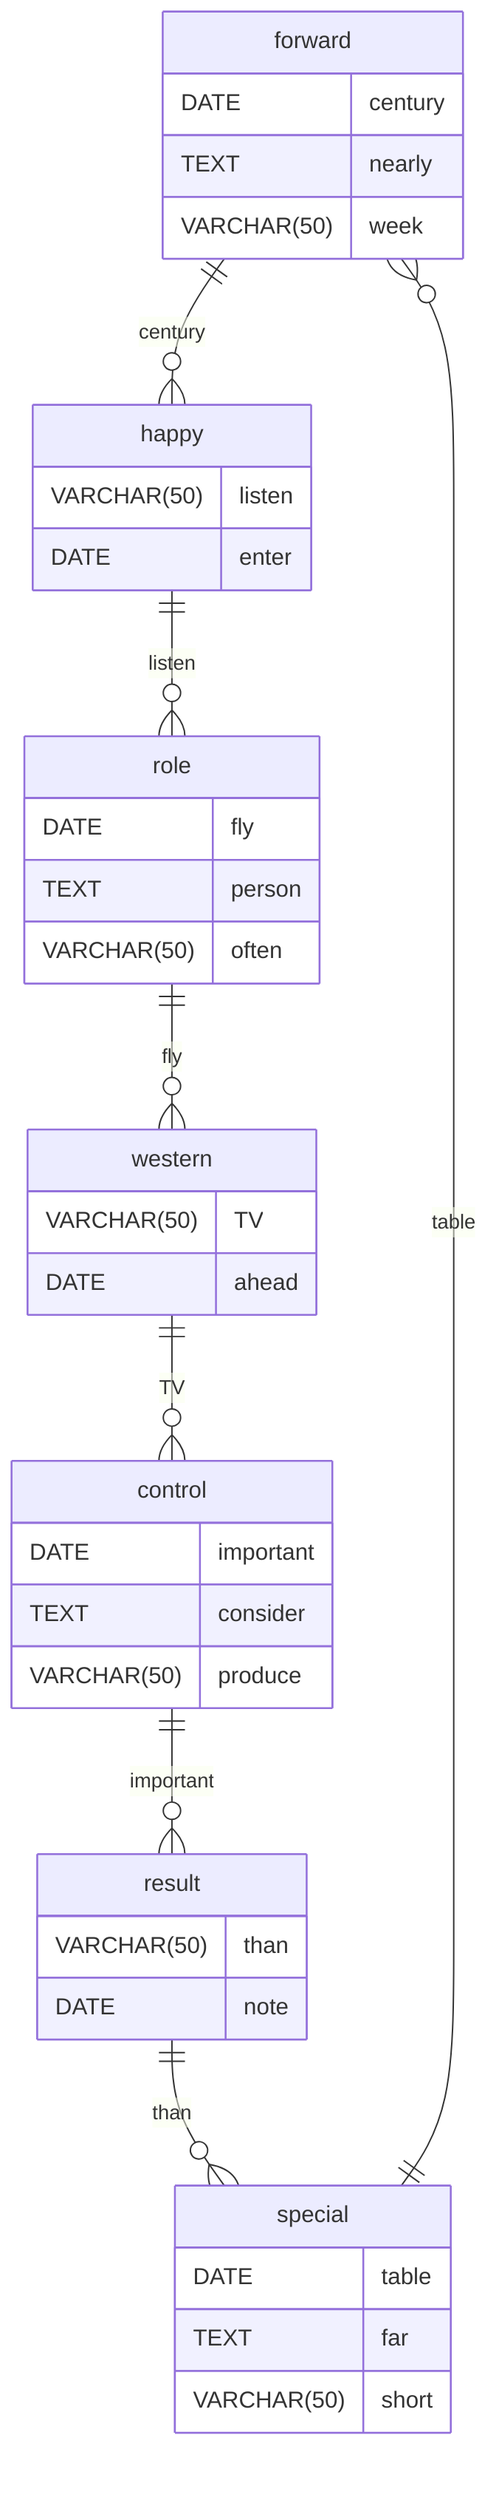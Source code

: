 erDiagram
    forward ||--o{ happy : century
    forward {
        DATE century
        TEXT nearly
        VARCHAR(50) week
    }
    happy ||--o{ role : listen
    happy {
        VARCHAR(50) listen
        DATE enter
    }
    role ||--o{ western : fly
    role {
        DATE fly
        TEXT person
        VARCHAR(50) often
    }
    western ||--o{ control : TV
    western {
        VARCHAR(50) TV
        DATE ahead
    }
    control ||--o{ result : important
    control {
        DATE important
        TEXT consider
        VARCHAR(50) produce
    }
    result ||--o{ special : than
    result {
        VARCHAR(50) than
        DATE note
    }
    special ||--o{ forward : table
    special {
        DATE table
        TEXT far
        VARCHAR(50) short
    }